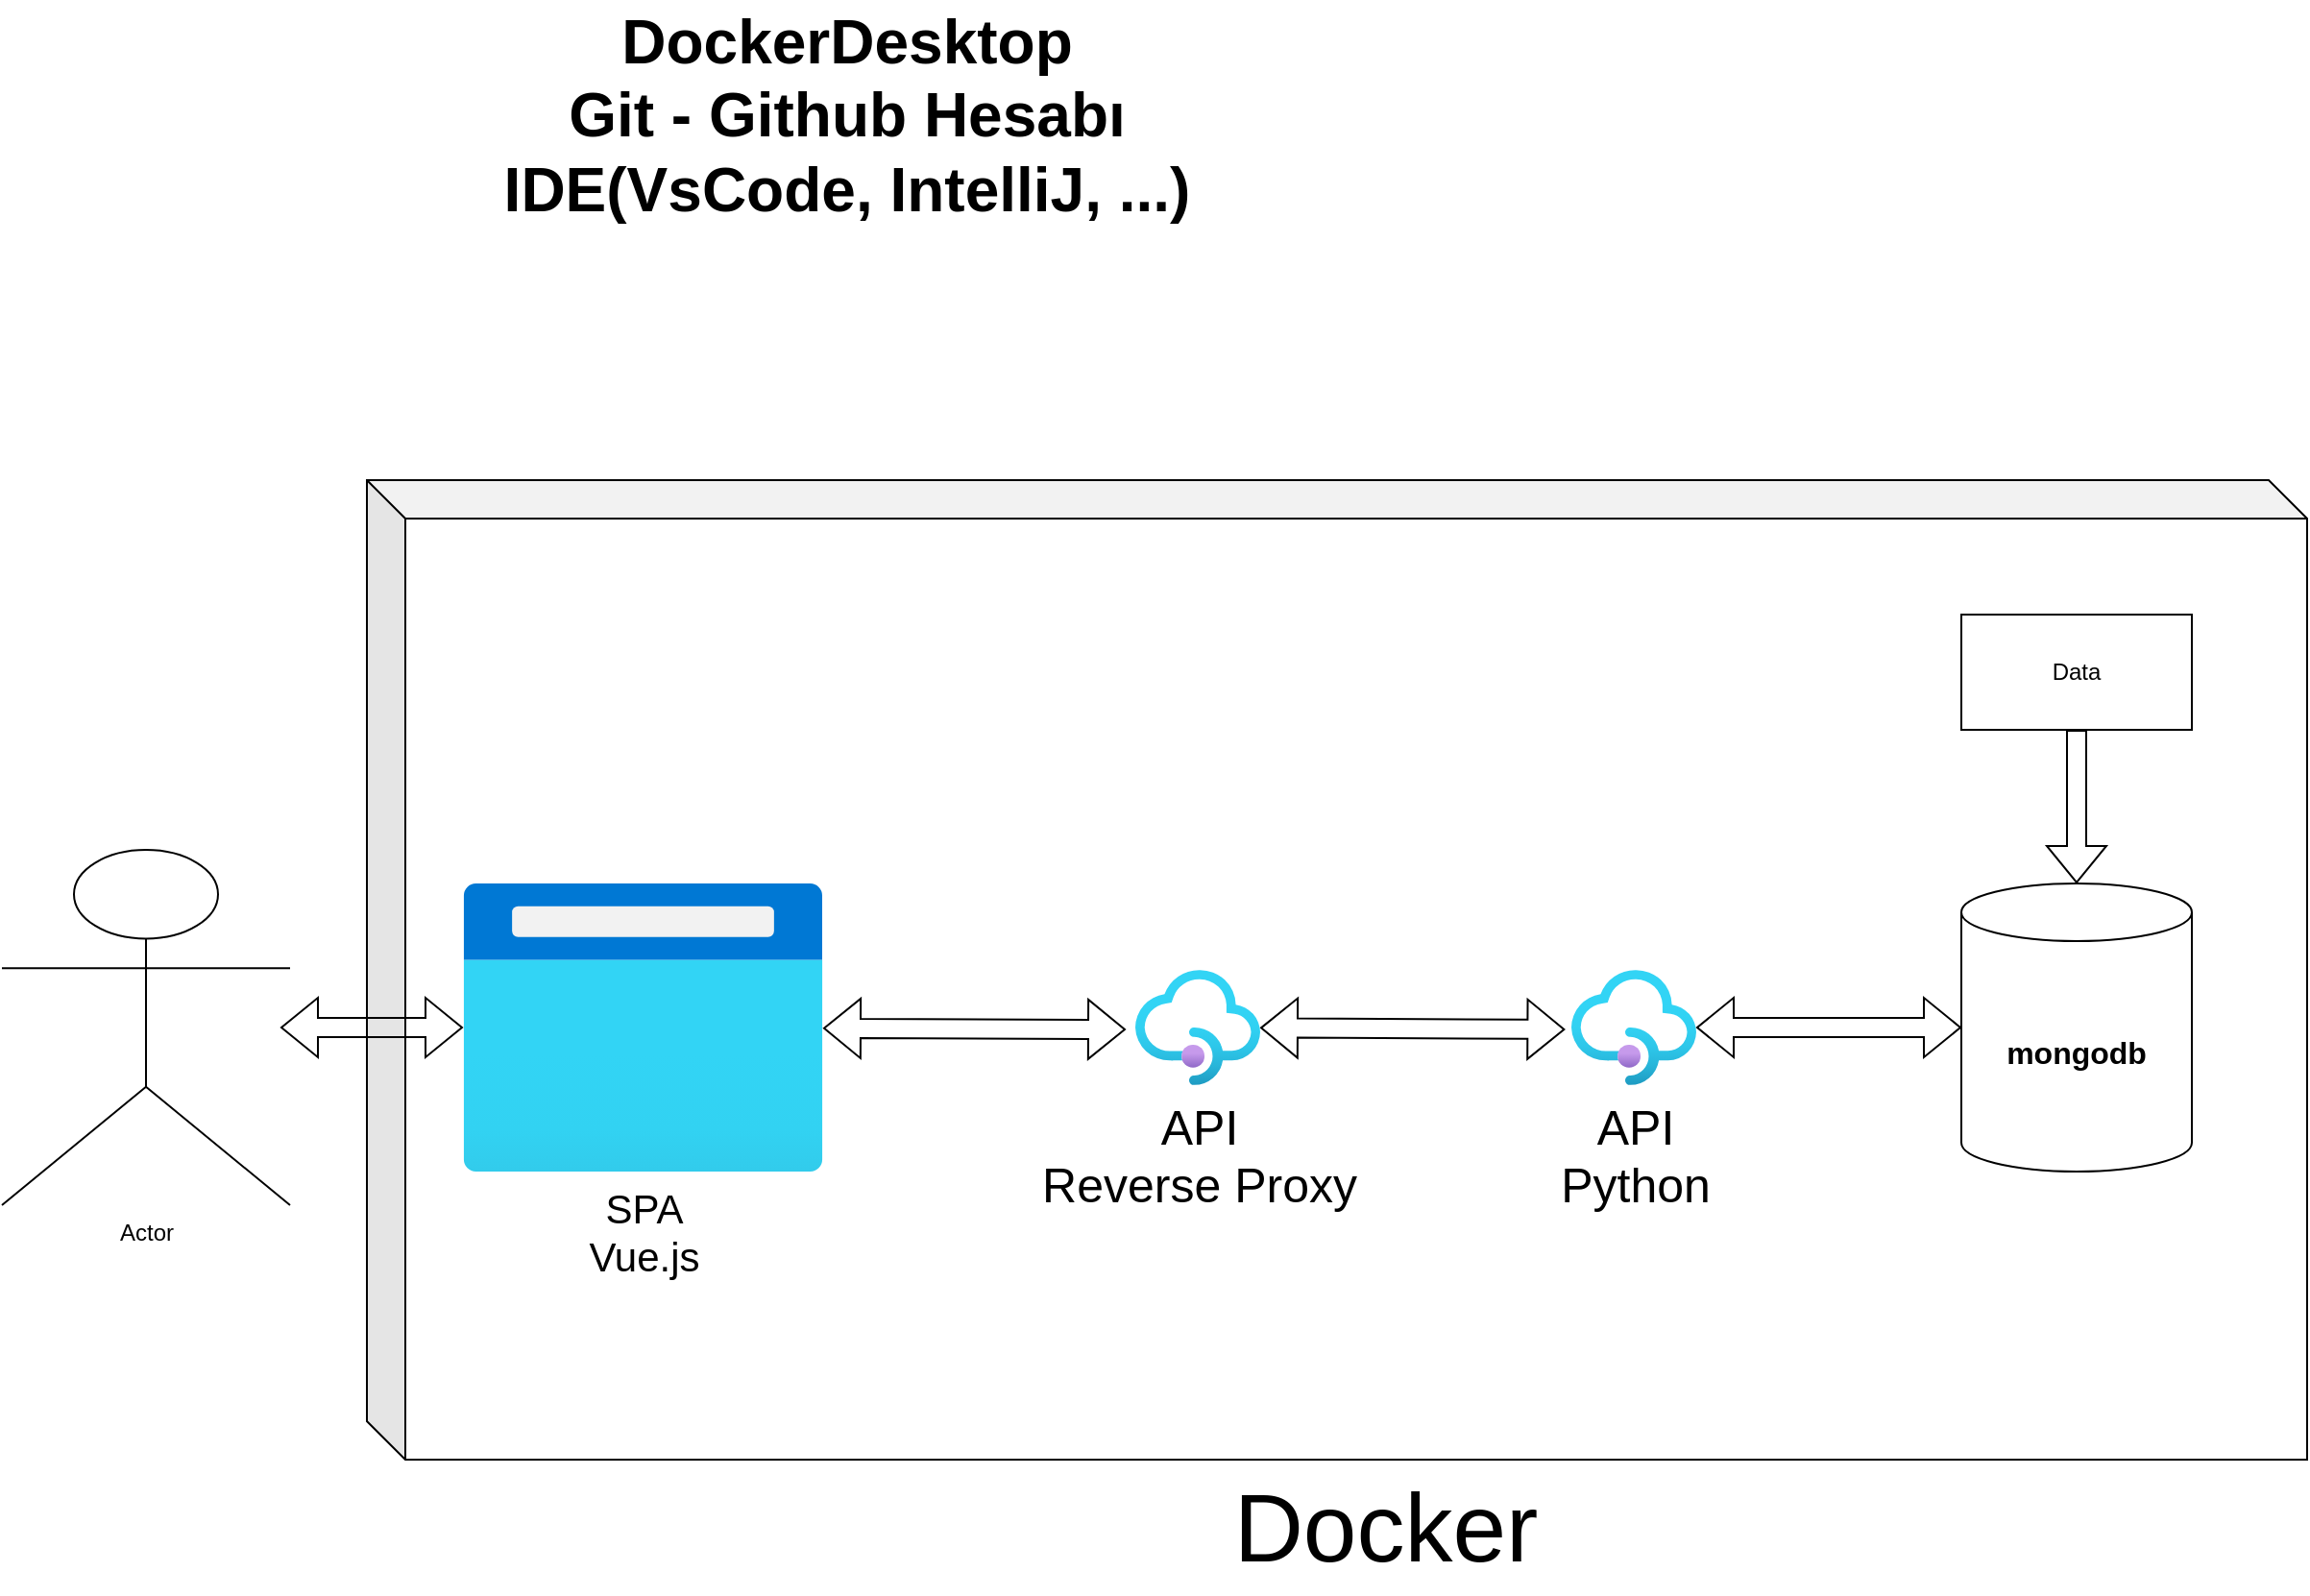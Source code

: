 <mxfile>
    <diagram name="Page-1" id="QntHVpADTiczpnDUMF4T">
        <mxGraphModel dx="605" dy="659" grid="1" gridSize="10" guides="1" tooltips="1" connect="1" arrows="1" fold="1" page="1" pageScale="1" pageWidth="827" pageHeight="1169" math="0" shadow="0">
            <root>
                <mxCell id="0"/>
                <mxCell id="1" parent="0"/>
                <mxCell id="8" value="" style="shape=cube;whiteSpace=wrap;html=1;boundedLbl=1;backgroundOutline=1;darkOpacity=0.05;darkOpacity2=0.1;" parent="1" vertex="1">
                    <mxGeometry x="200" y="250" width="1010" height="510" as="geometry"/>
                </mxCell>
                <mxCell id="gRkpCn2g-Qk6FfWMOnhu-2" value="mongodb" style="shape=cylinder3;whiteSpace=wrap;html=1;boundedLbl=1;backgroundOutline=1;size=15;fontStyle=1;fontSize=16;" parent="1" vertex="1">
                    <mxGeometry x="1030" y="460" width="120" height="150" as="geometry"/>
                </mxCell>
                <mxCell id="gRkpCn2g-Qk6FfWMOnhu-1" value="DockerDesktop&lt;br style=&quot;font-size: 32px;&quot;&gt;Git - Github Hesabı&lt;br style=&quot;font-size: 32px;&quot;&gt;IDE(VsCode, IntelliJ, ...)" style="text;html=1;strokeColor=none;fillColor=none;align=center;verticalAlign=middle;whiteSpace=wrap;rounded=0;fontStyle=1;fontSize=32;" parent="1" vertex="1">
                    <mxGeometry x="190" width="520" height="120" as="geometry"/>
                </mxCell>
                <mxCell id="gRkpCn2g-Qk6FfWMOnhu-3" value="" style="shape=flexArrow;endArrow=classic;html=1;rounded=0;" parent="1" source="gRkpCn2g-Qk6FfWMOnhu-4" target="gRkpCn2g-Qk6FfWMOnhu-2" edge="1">
                    <mxGeometry width="50" height="50" relative="1" as="geometry">
                        <mxPoint x="1100" y="700" as="sourcePoint"/>
                        <mxPoint x="1100" y="810" as="targetPoint"/>
                    </mxGeometry>
                </mxCell>
                <mxCell id="gRkpCn2g-Qk6FfWMOnhu-4" value="Data" style="rounded=0;whiteSpace=wrap;html=1;" parent="1" vertex="1">
                    <mxGeometry x="1030" y="320" width="120" height="60" as="geometry"/>
                </mxCell>
                <mxCell id="gRkpCn2g-Qk6FfWMOnhu-7" value="SPA&lt;br&gt;Vue.js" style="image;aspect=fixed;html=1;points=[];align=center;fontSize=21;image=img/lib/azure2/general/Browser.svg;" parent="1" vertex="1">
                    <mxGeometry x="250" y="460" width="187.5" height="150" as="geometry"/>
                </mxCell>
                <mxCell id="gRkpCn2g-Qk6FfWMOnhu-8" value="Actor" style="shape=umlActor;verticalLabelPosition=bottom;verticalAlign=top;html=1;outlineConnect=0;" parent="1" vertex="1">
                    <mxGeometry x="10" y="442.5" width="150" height="185" as="geometry"/>
                </mxCell>
                <mxCell id="gRkpCn2g-Qk6FfWMOnhu-9" value="" style="shape=flexArrow;endArrow=classic;startArrow=classic;html=1;rounded=0;" parent="1" target="gRkpCn2g-Qk6FfWMOnhu-7" edge="1">
                    <mxGeometry width="100" height="100" relative="1" as="geometry">
                        <mxPoint x="155" y="535" as="sourcePoint"/>
                        <mxPoint x="220" y="509.5" as="targetPoint"/>
                    </mxGeometry>
                </mxCell>
                <mxCell id="gRkpCn2g-Qk6FfWMOnhu-15" value="API&lt;br&gt;Python" style="image;aspect=fixed;html=1;points=[];align=center;fontSize=25;image=img/lib/azure2/integration/API_Management_Services.svg;" parent="1" vertex="1">
                    <mxGeometry x="827" y="505" width="65" height="60" as="geometry"/>
                </mxCell>
                <mxCell id="gRkpCn2g-Qk6FfWMOnhu-16" value="" style="shape=flexArrow;endArrow=classic;startArrow=classic;html=1;rounded=0;entryX=-0.051;entryY=0.517;entryDx=0;entryDy=0;entryPerimeter=0;" parent="1" source="gRkpCn2g-Qk6FfWMOnhu-21" target="gRkpCn2g-Qk6FfWMOnhu-15" edge="1">
                    <mxGeometry width="100" height="100" relative="1" as="geometry">
                        <mxPoint x="671" y="543" as="sourcePoint"/>
                        <mxPoint x="772.5" y="674.29" as="targetPoint"/>
                    </mxGeometry>
                </mxCell>
                <mxCell id="gRkpCn2g-Qk6FfWMOnhu-19" value="" style="shape=flexArrow;endArrow=classic;startArrow=classic;html=1;rounded=0;entryX=-0.077;entryY=0.517;entryDx=0;entryDy=0;entryPerimeter=0;" parent="1" source="gRkpCn2g-Qk6FfWMOnhu-7" target="gRkpCn2g-Qk6FfWMOnhu-21" edge="1">
                    <mxGeometry width="100" height="100" relative="1" as="geometry">
                        <mxPoint x="470" y="550" as="sourcePoint"/>
                        <mxPoint x="600" y="640" as="targetPoint"/>
                    </mxGeometry>
                </mxCell>
                <mxCell id="gRkpCn2g-Qk6FfWMOnhu-20" value="" style="shape=flexArrow;endArrow=classic;startArrow=classic;html=1;rounded=0;" parent="1" source="gRkpCn2g-Qk6FfWMOnhu-2" target="gRkpCn2g-Qk6FfWMOnhu-15" edge="1">
                    <mxGeometry width="100" height="100" relative="1" as="geometry">
                        <mxPoint x="789.5" y="670" as="sourcePoint"/>
                        <mxPoint x="892" y="670" as="targetPoint"/>
                    </mxGeometry>
                </mxCell>
                <mxCell id="gRkpCn2g-Qk6FfWMOnhu-21" value="API&lt;br&gt;Reverse Proxy" style="image;aspect=fixed;html=1;points=[];align=center;fontSize=25;image=img/lib/azure2/integration/API_Management_Services.svg;" parent="1" vertex="1">
                    <mxGeometry x="600" y="505" width="65" height="60" as="geometry"/>
                </mxCell>
                <mxCell id="9" value="Docker" style="text;html=1;align=center;verticalAlign=middle;resizable=0;points=[];autosize=1;strokeColor=none;fillColor=none;fontSize=50;" parent="1" vertex="1">
                    <mxGeometry x="640" y="760" width="180" height="70" as="geometry"/>
                </mxCell>
            </root>
        </mxGraphModel>
    </diagram>
</mxfile>